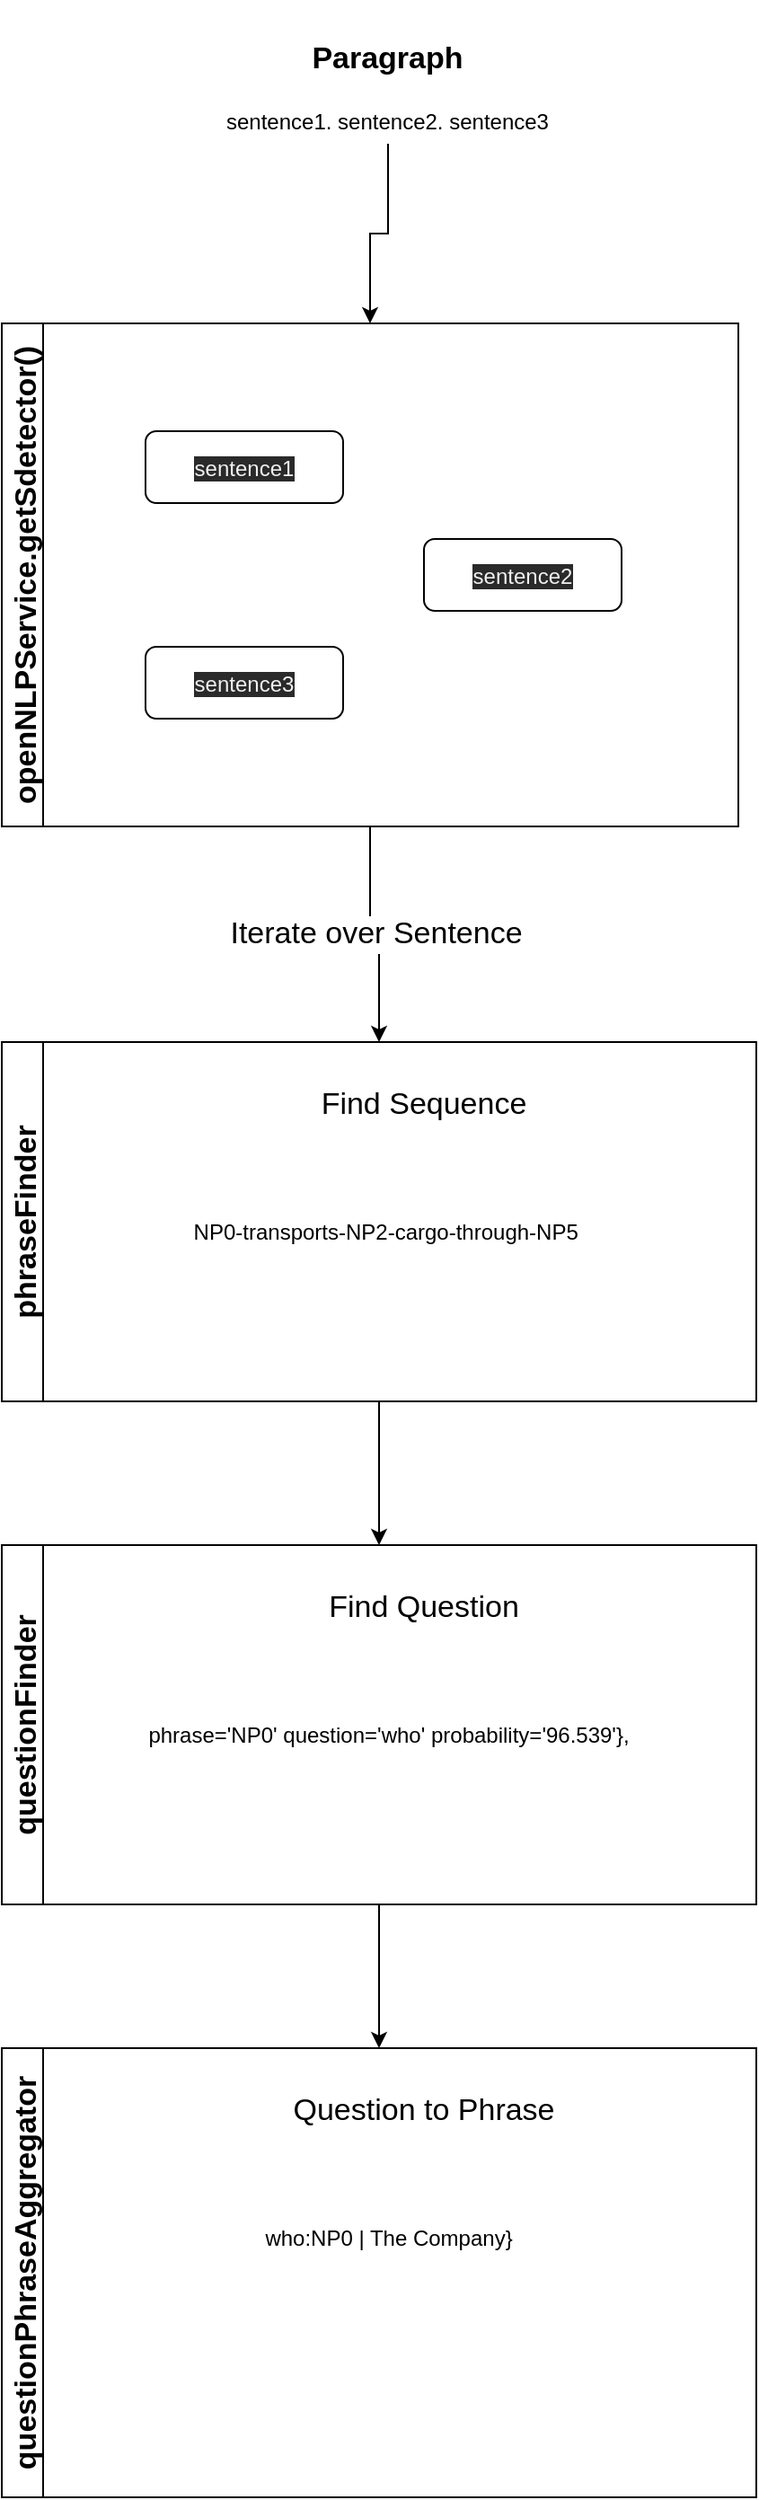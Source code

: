 <mxfile version="16.1.2" type="github"><diagram id="-_8WXhhFbZmLVZOiFfIf" name="Page-1"><mxGraphModel dx="1874" dy="1610" grid="1" gridSize="10" guides="1" tooltips="1" connect="0" arrows="1" fold="1" page="1" pageScale="1" pageWidth="850" pageHeight="1100" math="0" shadow="0"><root><mxCell id="0"/><mxCell id="1" parent="0"/><mxCell id="ogCSfYZhWri3rBxo3o-t-22" style="edgeStyle=orthogonalEdgeStyle;rounded=0;orthogonalLoop=1;jettySize=auto;html=1;entryX=0.5;entryY=0;entryDx=0;entryDy=0;fontSize=17;" edge="1" parent="1" source="ogCSfYZhWri3rBxo3o-t-16" target="ogCSfYZhWri3rBxo3o-t-21"><mxGeometry relative="1" as="geometry"/></mxCell><mxCell id="ogCSfYZhWri3rBxo3o-t-16" value="&lt;h1 style=&quot;text-align: center&quot;&gt;&lt;font style=&quot;font-size: 17px&quot;&gt;Paragraph&lt;/font&gt;&lt;/h1&gt;&lt;p&gt;sentence1. sentence2. sentence3&lt;/p&gt;" style="text;html=1;strokeColor=none;fillColor=none;spacing=5;spacingTop=-20;whiteSpace=wrap;overflow=hidden;rounded=0;" vertex="1" parent="1"><mxGeometry x="1050" y="420" width="190" height="70" as="geometry"/></mxCell><mxCell id="ogCSfYZhWri3rBxo3o-t-27" value="Iterate over Sentence" style="edgeStyle=orthogonalEdgeStyle;rounded=0;orthogonalLoop=1;jettySize=auto;html=1;entryX=0.5;entryY=0;entryDx=0;entryDy=0;fontSize=17;" edge="1" parent="1" source="ogCSfYZhWri3rBxo3o-t-21" target="ogCSfYZhWri3rBxo3o-t-24"><mxGeometry relative="1" as="geometry"/></mxCell><mxCell id="ogCSfYZhWri3rBxo3o-t-21" value="openNLPService.getSdetector()" style="swimlane;horizontal=0;fontSize=17;" vertex="1" parent="1"><mxGeometry x="930" y="590" width="410" height="280" as="geometry"/></mxCell><mxCell id="ogCSfYZhWri3rBxo3o-t-18" value="&lt;span style=&quot;color: rgb(240 , 240 , 240) ; font-family: &amp;#34;helvetica&amp;#34; ; font-size: 12px ; font-style: normal ; font-weight: 400 ; letter-spacing: normal ; text-align: left ; text-indent: 0px ; text-transform: none ; word-spacing: 0px ; background-color: rgb(42 , 42 , 42) ; display: inline ; float: none&quot;&gt;sentence3&lt;/span&gt;" style="rounded=1;whiteSpace=wrap;html=1;fontSize=17;" vertex="1" parent="ogCSfYZhWri3rBxo3o-t-21"><mxGeometry x="80" y="180" width="110" height="40" as="geometry"/></mxCell><mxCell id="ogCSfYZhWri3rBxo3o-t-17" value="&lt;span style=&quot;color: rgb(240, 240, 240); font-family: helvetica; font-size: 12px; font-style: normal; font-weight: 400; letter-spacing: normal; text-align: left; text-indent: 0px; text-transform: none; word-spacing: 0px; background-color: rgb(42, 42, 42); display: inline; float: none;&quot;&gt;sentence1&lt;/span&gt;" style="rounded=1;whiteSpace=wrap;html=1;fontSize=17;" vertex="1" parent="ogCSfYZhWri3rBxo3o-t-21"><mxGeometry x="80" y="60" width="110" height="40" as="geometry"/></mxCell><mxCell id="ogCSfYZhWri3rBxo3o-t-19" value="&lt;span style=&quot;color: rgb(240 , 240 , 240) ; font-family: &amp;#34;helvetica&amp;#34; ; font-size: 12px ; font-style: normal ; font-weight: 400 ; letter-spacing: normal ; text-align: left ; text-indent: 0px ; text-transform: none ; word-spacing: 0px ; background-color: rgb(42 , 42 , 42) ; display: inline ; float: none&quot;&gt;sentence2&lt;br&gt;&lt;/span&gt;" style="rounded=1;whiteSpace=wrap;html=1;fontSize=17;" vertex="1" parent="ogCSfYZhWri3rBxo3o-t-21"><mxGeometry x="235" y="120" width="110" height="40" as="geometry"/></mxCell><mxCell id="ogCSfYZhWri3rBxo3o-t-39" value="" style="edgeStyle=orthogonalEdgeStyle;rounded=0;orthogonalLoop=1;jettySize=auto;html=1;fontSize=12;" edge="1" parent="1" source="ogCSfYZhWri3rBxo3o-t-24" target="ogCSfYZhWri3rBxo3o-t-36"><mxGeometry relative="1" as="geometry"/></mxCell><mxCell id="ogCSfYZhWri3rBxo3o-t-24" value="phraseFinder" style="swimlane;horizontal=0;fontSize=17;startSize=23;" vertex="1" parent="1"><mxGeometry x="930" y="990" width="420" height="200" as="geometry"/></mxCell><mxCell id="ogCSfYZhWri3rBxo3o-t-26" value="Find Sequence" style="text;html=1;strokeColor=none;fillColor=none;align=center;verticalAlign=middle;whiteSpace=wrap;rounded=0;fontSize=17;" vertex="1" parent="ogCSfYZhWri3rBxo3o-t-24"><mxGeometry x="140" y="20" width="190" height="30" as="geometry"/></mxCell><mxCell id="ogCSfYZhWri3rBxo3o-t-28" value="&lt;font style=&quot;font-size: 12px&quot;&gt;NP0-transports-NP2-cargo-through-NP5&amp;nbsp;&lt;/font&gt;" style="text;html=1;align=center;verticalAlign=middle;resizable=0;points=[];autosize=1;strokeColor=none;fillColor=none;fontSize=17;" vertex="1" parent="ogCSfYZhWri3rBxo3o-t-24"><mxGeometry x="100" y="90" width="230" height="30" as="geometry"/></mxCell><mxCell id="ogCSfYZhWri3rBxo3o-t-43" value="" style="edgeStyle=orthogonalEdgeStyle;rounded=0;orthogonalLoop=1;jettySize=auto;html=1;fontSize=12;" edge="1" parent="1" source="ogCSfYZhWri3rBxo3o-t-36" target="ogCSfYZhWri3rBxo3o-t-40"><mxGeometry relative="1" as="geometry"/></mxCell><mxCell id="ogCSfYZhWri3rBxo3o-t-36" value="questionFinder" style="swimlane;horizontal=0;fontSize=17;" vertex="1" parent="1"><mxGeometry x="930" y="1270" width="420" height="200" as="geometry"/></mxCell><mxCell id="ogCSfYZhWri3rBxo3o-t-37" value="Find Question" style="text;html=1;strokeColor=none;fillColor=none;align=center;verticalAlign=middle;whiteSpace=wrap;rounded=0;fontSize=17;" vertex="1" parent="ogCSfYZhWri3rBxo3o-t-36"><mxGeometry x="140" y="20" width="190" height="30" as="geometry"/></mxCell><mxCell id="ogCSfYZhWri3rBxo3o-t-38" value="&lt;span style=&quot;font-size: 12px&quot;&gt;phrase='NP0'&lt;/span&gt;&lt;span style=&quot;font-size: 12px&quot;&gt;&amp;nbsp;&lt;/span&gt;&lt;span style=&quot;font-size: 12px&quot;&gt;question='who'&lt;/span&gt;&lt;span style=&quot;font-size: 12px&quot;&gt;&amp;nbsp;&lt;/span&gt;&lt;span style=&quot;font-size: 12px&quot;&gt;probability='96.539'},&lt;/span&gt;" style="text;html=1;align=center;verticalAlign=middle;resizable=0;points=[];autosize=1;strokeColor=none;fillColor=none;fontSize=17;" vertex="1" parent="ogCSfYZhWri3rBxo3o-t-36"><mxGeometry x="35" y="90" width="360" height="30" as="geometry"/></mxCell><mxCell id="ogCSfYZhWri3rBxo3o-t-40" value="questionPhraseAggregator" style="swimlane;horizontal=0;fontSize=17;" vertex="1" parent="1"><mxGeometry x="930" y="1550" width="420" height="250" as="geometry"/></mxCell><mxCell id="ogCSfYZhWri3rBxo3o-t-41" value="Question to Phrase" style="text;html=1;strokeColor=none;fillColor=none;align=center;verticalAlign=middle;whiteSpace=wrap;rounded=0;fontSize=17;" vertex="1" parent="ogCSfYZhWri3rBxo3o-t-40"><mxGeometry x="140" y="20" width="190" height="30" as="geometry"/></mxCell><mxCell id="ogCSfYZhWri3rBxo3o-t-42" value="&lt;span style=&quot;font-size: 12px&quot;&gt;who:NP0 | The Company}&lt;/span&gt;" style="text;html=1;align=center;verticalAlign=middle;resizable=0;points=[];autosize=1;strokeColor=none;fillColor=none;fontSize=17;" vertex="1" parent="ogCSfYZhWri3rBxo3o-t-40"><mxGeometry x="140" y="90" width="150" height="30" as="geometry"/></mxCell></root></mxGraphModel></diagram></mxfile>